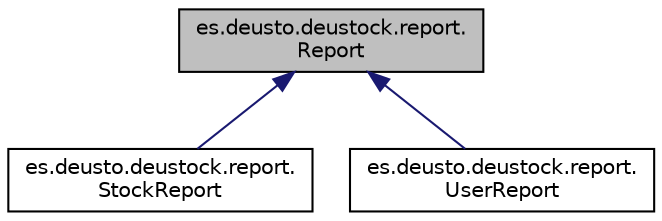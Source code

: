 digraph "es.deusto.deustock.report.Report"
{
 // LATEX_PDF_SIZE
  edge [fontname="Helvetica",fontsize="10",labelfontname="Helvetica",labelfontsize="10"];
  node [fontname="Helvetica",fontsize="10",shape=record];
  Node1 [label="es.deusto.deustock.report.\lReport",height=0.2,width=0.4,color="black", fillcolor="grey75", style="filled", fontcolor="black",tooltip=" "];
  Node1 -> Node2 [dir="back",color="midnightblue",fontsize="10",style="solid",fontname="Helvetica"];
  Node2 [label="es.deusto.deustock.report.\lStockReport",height=0.2,width=0.4,color="black", fillcolor="white", style="filled",URL="$classes_1_1deusto_1_1deustock_1_1report_1_1_stock_report.html",tooltip=" "];
  Node1 -> Node3 [dir="back",color="midnightblue",fontsize="10",style="solid",fontname="Helvetica"];
  Node3 [label="es.deusto.deustock.report.\lUserReport",height=0.2,width=0.4,color="black", fillcolor="white", style="filled",URL="$classes_1_1deusto_1_1deustock_1_1report_1_1_user_report.html",tooltip=" "];
}
